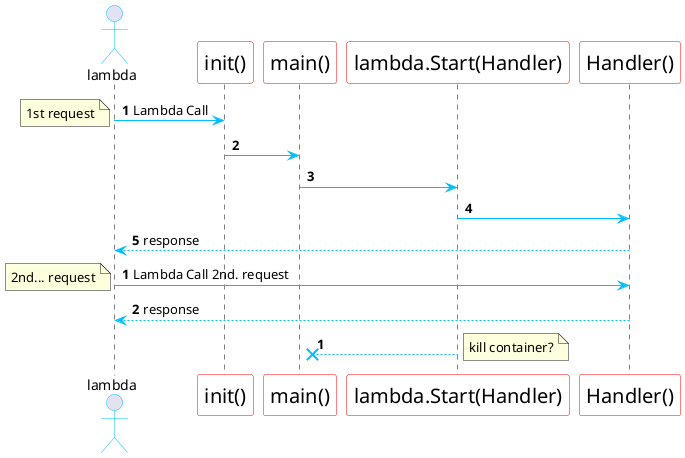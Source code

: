 @startuml
skinparam sequence {
          'オブジェクト
          ParticipantBorderColor Red
          ParticipantBackgroundColor White
          ParticipantFontSize 20

          '矢印
          ArrowColor DeepSkyBlue
          ActorBorderColor DeepSkyBlue

          'ライフライン
          LifeLineBorderColor black
}

actor lambda

autonumber
"lambda" -> "init()": Lambda Call
note left: 1st request

"init()" -> "main()"
"main()" -> "lambda.Start(Handler)"
"lambda.Start(Handler)" -> "Handler()"
"Handler()" --> "lambda": response

autonumber
"lambda" -> "Handler()": Lambda Call 2nd. request
note left: 2nd... request

"Handler()" --> "lambda": response

autonumber
"lambda.Start(Handler)" -->x "main()"
note right: kill container?
@enduml